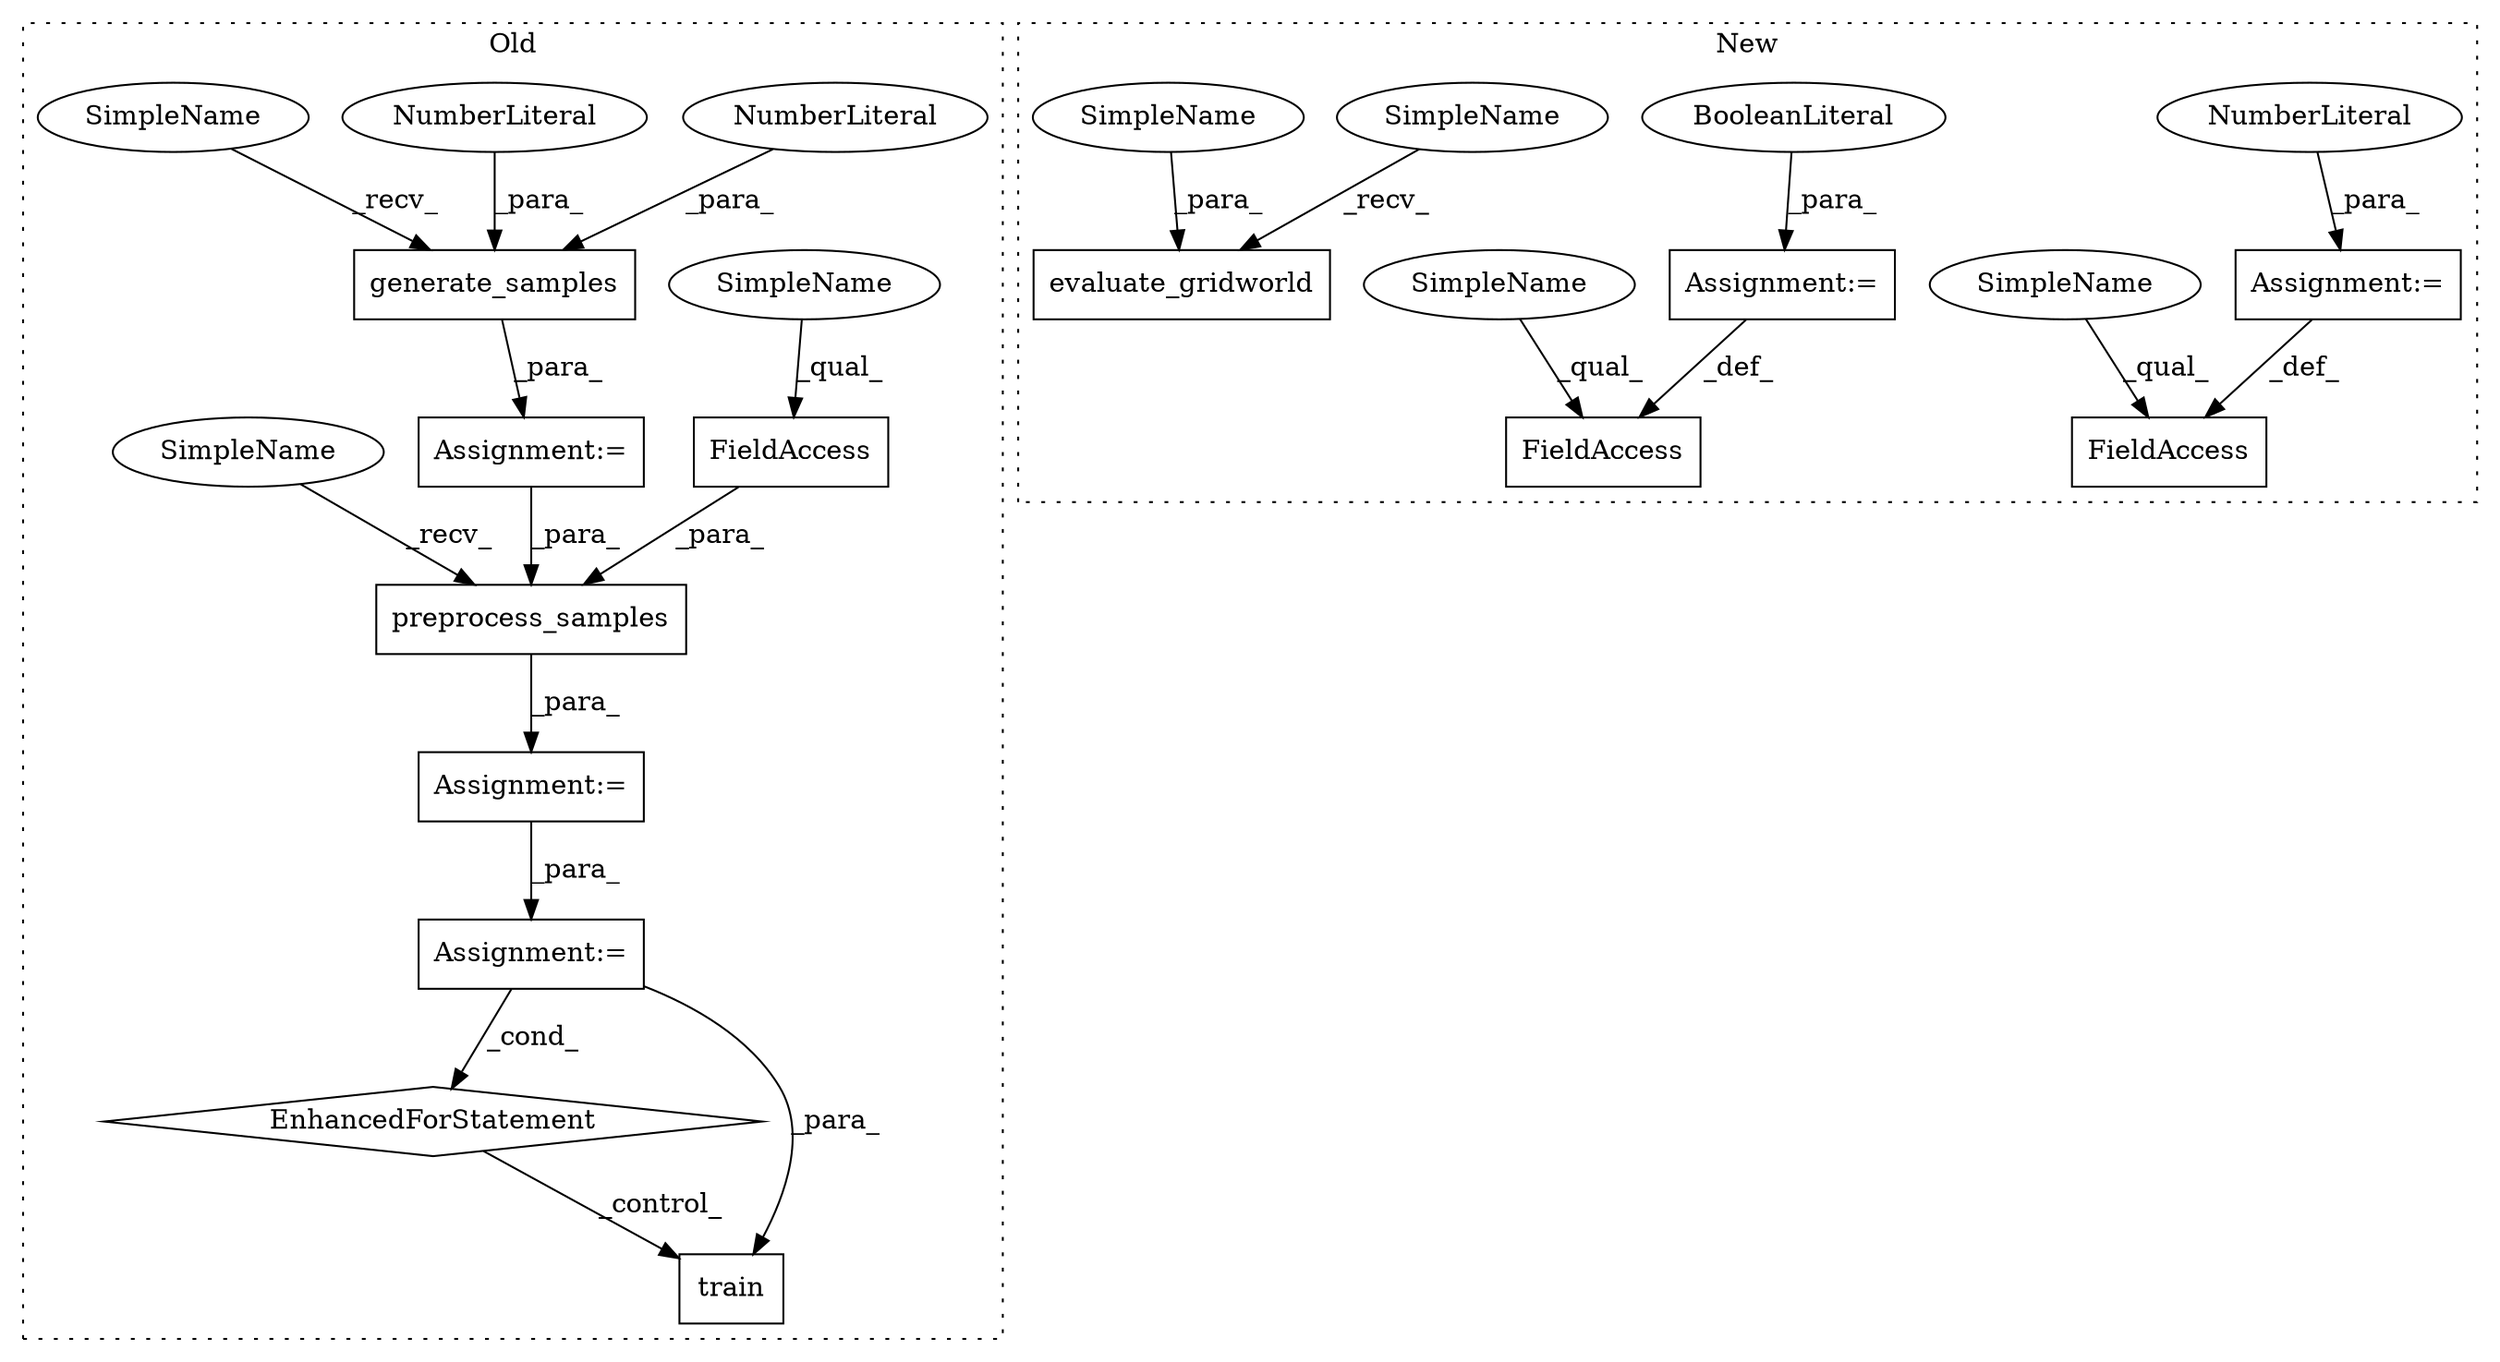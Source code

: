 digraph G {
subgraph cluster0 {
1 [label="generate_samples" a="32" s="7185,7221" l="17,1" shape="box"];
3 [label="preprocess_samples" a="32" s="7481,7535" l="19,1" shape="box"];
4 [label="EnhancedForStatement" a="70" s="7542,7609" l="53,2" shape="diamond"];
5 [label="FieldAccess" a="22" s="7508" l="19" shape="box"];
6 [label="train" a="32" s="7627,7636" l="6,1" shape="box"];
7 [label="NumberLiteral" a="34" s="7202" l="6" shape="ellipse"];
8 [label="NumberLiteral" a="34" s="7209" l="3" shape="ellipse"];
12 [label="Assignment:=" a="7" s="7172" l="1" shape="box"];
13 [label="Assignment:=" a="7" s="7468" l="1" shape="box"];
14 [label="Assignment:=" a="7" s="7542,7609" l="53,2" shape="box"];
18 [label="SimpleName" a="42" s="7508" l="4" shape="ellipse"];
22 [label="SimpleName" a="42" s="7173" l="11" shape="ellipse"];
23 [label="SimpleName" a="42" s="7469" l="11" shape="ellipse"];
label = "Old";
style="dotted";
}
subgraph cluster1 {
2 [label="evaluate_gridworld" a="32" s="7360,7425" l="19,1" shape="box"];
9 [label="FieldAccess" a="22" s="7020" l="20" shape="box"];
10 [label="Assignment:=" a="7" s="7040" l="1" shape="box"];
11 [label="BooleanLiteral" a="9" s="7041" l="5" shape="ellipse"];
15 [label="FieldAccess" a="22" s="7052" l="24" shape="box"];
16 [label="Assignment:=" a="7" s="7076" l="1" shape="box"];
17 [label="NumberLiteral" a="34" s="7077" l="4" shape="ellipse"];
19 [label="SimpleName" a="42" s="7052" l="4" shape="ellipse"];
20 [label="SimpleName" a="42" s="7355" l="4" shape="ellipse"];
21 [label="SimpleName" a="42" s="7020" l="4" shape="ellipse"];
24 [label="SimpleName" a="42" s="7379" l="11" shape="ellipse"];
label = "New";
style="dotted";
}
1 -> 12 [label="_para_"];
3 -> 13 [label="_para_"];
4 -> 6 [label="_control_"];
5 -> 3 [label="_para_"];
7 -> 1 [label="_para_"];
8 -> 1 [label="_para_"];
10 -> 9 [label="_def_"];
11 -> 10 [label="_para_"];
12 -> 3 [label="_para_"];
13 -> 14 [label="_para_"];
14 -> 6 [label="_para_"];
14 -> 4 [label="_cond_"];
16 -> 15 [label="_def_"];
17 -> 16 [label="_para_"];
18 -> 5 [label="_qual_"];
19 -> 15 [label="_qual_"];
20 -> 2 [label="_recv_"];
21 -> 9 [label="_qual_"];
22 -> 1 [label="_recv_"];
23 -> 3 [label="_recv_"];
24 -> 2 [label="_para_"];
}